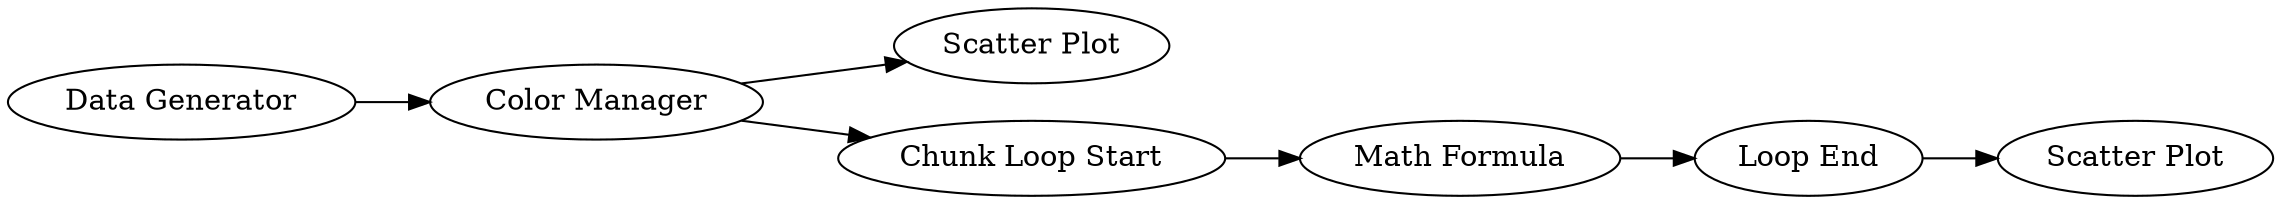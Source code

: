 digraph {
	26 -> 36
	31 -> 32
	26 -> 31
	35 -> 37
	32 -> 35
	23 -> 26
	35 [label="Loop End"]
	31 [label="Chunk Loop Start"]
	36 [label="Scatter Plot"]
	23 [label="Data Generator"]
	26 [label="Color Manager"]
	32 [label="Math Formula"]
	37 [label="Scatter Plot"]
	rankdir=LR
}
